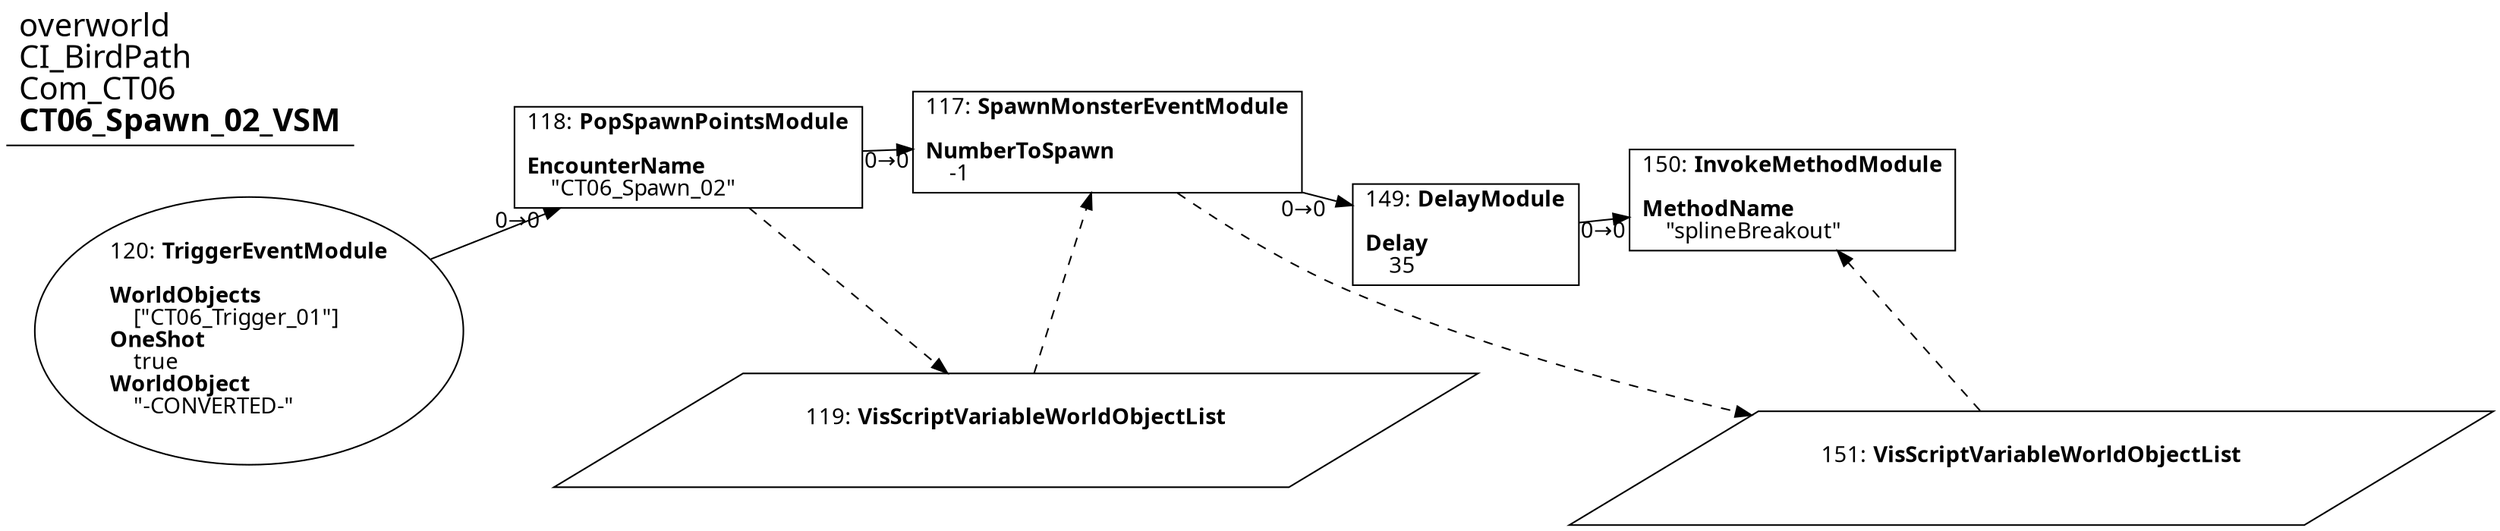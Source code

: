 digraph {
    layout = fdp;
    overlap = prism;
    sep = "+16";
    splines = spline;

    node [ shape = box ];

    graph [ fontname = "Segoe UI" ];
    node [ fontname = "Segoe UI" ];
    edge [ fontname = "Segoe UI" ];

    117 [ label = <117: <b>SpawnMonsterEventModule</b><br/><br/><b>NumberToSpawn</b><br align="left"/>    -1<br align="left"/>> ];
    117 [ pos = "0.47900003,-2.5660002!" ];
    117 -> 149 [ label = "0→0" ];
    119 -> 117 [ style = dashed ];
    117 -> 151 [ style = dashed ];

    118 [ label = <118: <b>PopSpawnPointsModule</b><br/><br/><b>EncounterName</b><br align="left"/>    &quot;CT06_Spawn_02&quot;<br align="left"/>> ];
    118 [ pos = "0.022000002,-2.5660002!" ];
    118 -> 117 [ label = "0→0" ];
    118 -> 119 [ style = dashed ];

    119 [ label = <119: <b>VisScriptVariableWorldObjectList</b><br/><br/>> ];
    119 [ shape = parallelogram ]
    119 [ pos = "0.27600002,-2.686!" ];

    120 [ label = <120: <b>TriggerEventModule</b><br/><br/><b>WorldObjects</b><br align="left"/>    [&quot;CT06_Trigger_01&quot;]<br align="left"/><b>OneShot</b><br align="left"/>    true<br align="left"/><b>WorldObject</b><br align="left"/>    &quot;-CONVERTED-&quot;<br align="left"/>> ];
    120 [ shape = oval ]
    120 [ pos = "-0.467,-2.5660002!" ];
    120 -> 118 [ label = "0→0" ];

    149 [ label = <149: <b>DelayModule</b><br/><br/><b>Delay</b><br align="left"/>    35<br align="left"/>> ];
    149 [ pos = "0.79200006,-2.5670002!" ];
    149 -> 150 [ label = "0→0" ];

    150 [ label = <150: <b>InvokeMethodModule</b><br/><br/><b>MethodName</b><br align="left"/>    &quot;splineBreakout&quot;<br align="left"/>> ];
    150 [ pos = "0.97200006,-2.5660002!" ];
    151 -> 150 [ style = dashed ];

    151 [ label = <151: <b>VisScriptVariableWorldObjectList</b><br/><br/>> ];
    151 [ shape = parallelogram ]
    151 [ pos = "0.786,-2.779!" ];

    title [ pos = "-0.46800002,-2.565!" ];
    title [ shape = underline ];
    title [ label = <<font point-size="20">overworld<br align="left"/>CI_BirdPath<br align="left"/>Com_CT06<br align="left"/><b>CT06_Spawn_02_VSM</b><br align="left"/></font>> ];
}
